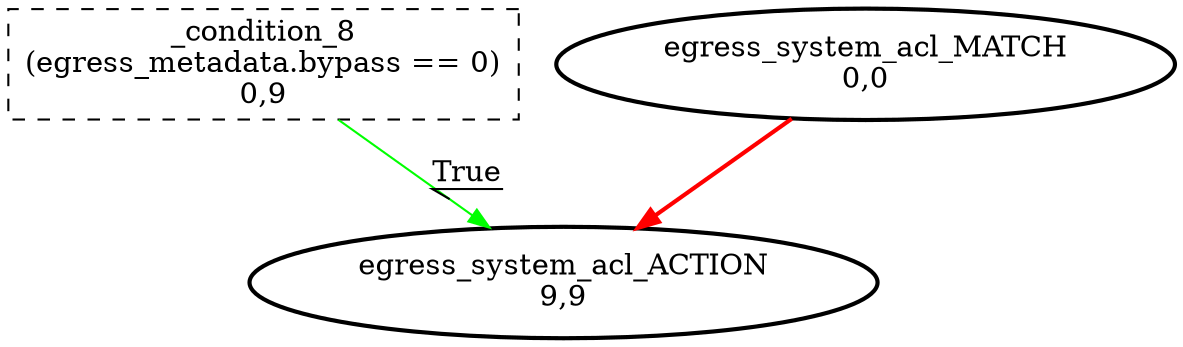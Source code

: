 digraph egress {
_condition_8 [ shape=box label="_condition_8\n(egress_metadata.bypass == 0)\n0,9" style=dashed];
egress_system_acl_ACTION [ label="egress_system_acl_ACTION\n9,9" style=bold];
egress_system_acl_MATCH [ label="egress_system_acl_MATCH\n0,0" style=bold];
_condition_8 -> egress_system_acl_ACTION [color=green label="True" decorate=true ];
egress_system_acl_MATCH -> egress_system_acl_ACTION [color=red  style=bold];
}
